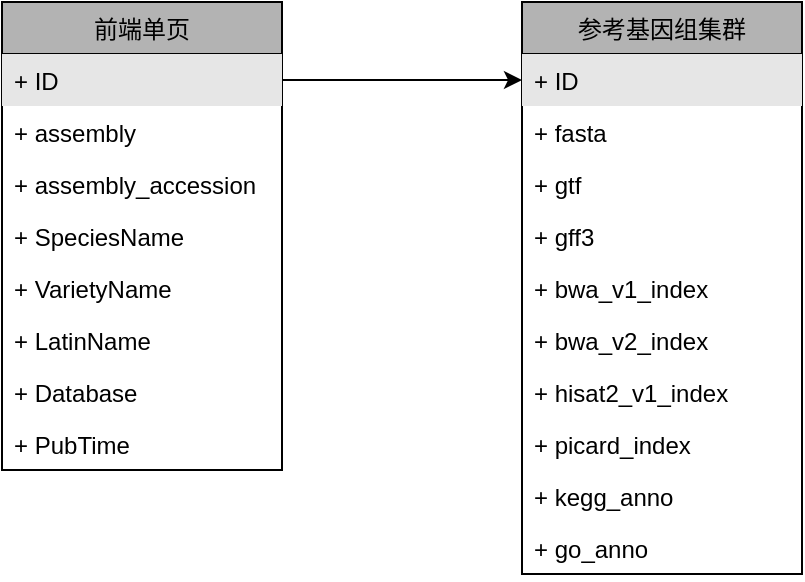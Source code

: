 <mxfile version="10.6.0" type="github"><diagram name="Page-1" id="e7e014a7-5840-1c2e-5031-d8a46d1fe8dd"><mxGraphModel dx="1394" dy="744" grid="1" gridSize="10" guides="1" tooltips="1" connect="1" arrows="1" fold="1" page="1" pageScale="1" pageWidth="1169" pageHeight="826" background="#ffffff" math="0" shadow="0"><root><mxCell id="0"/><mxCell id="1" parent="0"/><mxCell id="06fMgOSuVznjS3OfvBHH-51" value="" style="edgeStyle=orthogonalEdgeStyle;rounded=0;orthogonalLoop=1;jettySize=auto;html=1;exitX=1;exitY=0.5;exitDx=0;exitDy=0;entryX=0;entryY=0.5;entryDx=0;entryDy=0;" parent="1" source="06fMgOSuVznjS3OfvBHH-42" target="06fMgOSuVznjS3OfvBHH-47" edge="1"><mxGeometry relative="1" as="geometry"/></mxCell><mxCell id="06fMgOSuVznjS3OfvBHH-41" value="前端单页" style="swimlane;fontStyle=0;childLayout=stackLayout;horizontal=1;startSize=26;fillColor=#B3B3B3;horizontalStack=0;resizeParent=1;resizeParentMax=0;resizeLast=0;collapsible=1;marginBottom=0;" parent="1" vertex="1"><mxGeometry x="10" y="111" width="140" height="234" as="geometry"/></mxCell><mxCell id="06fMgOSuVznjS3OfvBHH-42" value="+ ID" style="text;strokeColor=none;fillColor=#E6E6E6;align=left;verticalAlign=top;spacingLeft=4;spacingRight=4;overflow=hidden;rotatable=0;points=[[0,0.5],[1,0.5]];portConstraint=eastwest;" parent="06fMgOSuVznjS3OfvBHH-41" vertex="1"><mxGeometry y="26" width="140" height="26" as="geometry"/></mxCell><mxCell id="06fMgOSuVznjS3OfvBHH-43" value="+ assembly" style="text;strokeColor=none;fillColor=none;align=left;verticalAlign=top;spacingLeft=4;spacingRight=4;overflow=hidden;rotatable=0;points=[[0,0.5],[1,0.5]];portConstraint=eastwest;" parent="06fMgOSuVznjS3OfvBHH-41" vertex="1"><mxGeometry y="52" width="140" height="26" as="geometry"/></mxCell><mxCell id="06fMgOSuVznjS3OfvBHH-45" value="+ assembly_accession" style="text;strokeColor=none;fillColor=none;align=left;verticalAlign=top;spacingLeft=4;spacingRight=4;overflow=hidden;rotatable=0;points=[[0,0.5],[1,0.5]];portConstraint=eastwest;" parent="06fMgOSuVznjS3OfvBHH-41" vertex="1"><mxGeometry y="78" width="140" height="26" as="geometry"/></mxCell><mxCell id="06fMgOSuVznjS3OfvBHH-44" value="+ SpeciesName" style="text;strokeColor=none;fillColor=none;align=left;verticalAlign=top;spacingLeft=4;spacingRight=4;overflow=hidden;rotatable=0;points=[[0,0.5],[1,0.5]];portConstraint=eastwest;" parent="06fMgOSuVznjS3OfvBHH-41" vertex="1"><mxGeometry y="104" width="140" height="26" as="geometry"/></mxCell><mxCell id="06fMgOSuVznjS3OfvBHH-54" value="+ VarietyName" style="text;strokeColor=none;fillColor=none;align=left;verticalAlign=top;spacingLeft=4;spacingRight=4;overflow=hidden;rotatable=0;points=[[0,0.5],[1,0.5]];portConstraint=eastwest;" parent="06fMgOSuVznjS3OfvBHH-41" vertex="1"><mxGeometry y="130" width="140" height="26" as="geometry"/></mxCell><mxCell id="06fMgOSuVznjS3OfvBHH-55" value="+ LatinName" style="text;strokeColor=none;fillColor=none;align=left;verticalAlign=top;spacingLeft=4;spacingRight=4;overflow=hidden;rotatable=0;points=[[0,0.5],[1,0.5]];portConstraint=eastwest;" parent="06fMgOSuVznjS3OfvBHH-41" vertex="1"><mxGeometry y="156" width="140" height="26" as="geometry"/></mxCell><mxCell id="06fMgOSuVznjS3OfvBHH-56" value="+ Database" style="text;strokeColor=none;fillColor=none;align=left;verticalAlign=top;spacingLeft=4;spacingRight=4;overflow=hidden;rotatable=0;points=[[0,0.5],[1,0.5]];portConstraint=eastwest;" parent="06fMgOSuVznjS3OfvBHH-41" vertex="1"><mxGeometry y="182" width="140" height="26" as="geometry"/></mxCell><mxCell id="06fMgOSuVznjS3OfvBHH-57" value="+ PubTime" style="text;strokeColor=none;fillColor=none;align=left;verticalAlign=top;spacingLeft=4;spacingRight=4;overflow=hidden;rotatable=0;points=[[0,0.5],[1,0.5]];portConstraint=eastwest;" parent="06fMgOSuVznjS3OfvBHH-41" vertex="1"><mxGeometry y="208" width="140" height="26" as="geometry"/></mxCell><mxCell id="06fMgOSuVznjS3OfvBHH-46" value="参考基因组集群" style="swimlane;fontStyle=0;childLayout=stackLayout;horizontal=1;startSize=26;fillColor=#B3B3B3;horizontalStack=0;resizeParent=1;resizeParentMax=0;resizeLast=0;collapsible=1;marginBottom=0;" parent="1" vertex="1"><mxGeometry x="270" y="111" width="140" height="286" as="geometry"/></mxCell><mxCell id="06fMgOSuVznjS3OfvBHH-47" value="+ ID" style="text;strokeColor=none;fillColor=#E6E6E6;align=left;verticalAlign=top;spacingLeft=4;spacingRight=4;overflow=hidden;rotatable=0;points=[[0,0.5],[1,0.5]];portConstraint=eastwest;" parent="06fMgOSuVznjS3OfvBHH-46" vertex="1"><mxGeometry y="26" width="140" height="26" as="geometry"/></mxCell><mxCell id="06fMgOSuVznjS3OfvBHH-48" value="+ fasta" style="text;strokeColor=none;fillColor=none;align=left;verticalAlign=top;spacingLeft=4;spacingRight=4;overflow=hidden;rotatable=0;points=[[0,0.5],[1,0.5]];portConstraint=eastwest;" parent="06fMgOSuVznjS3OfvBHH-46" vertex="1"><mxGeometry y="52" width="140" height="26" as="geometry"/></mxCell><mxCell id="06fMgOSuVznjS3OfvBHH-49" value="+ gtf" style="text;strokeColor=none;fillColor=none;align=left;verticalAlign=top;spacingLeft=4;spacingRight=4;overflow=hidden;rotatable=0;points=[[0,0.5],[1,0.5]];portConstraint=eastwest;" parent="06fMgOSuVznjS3OfvBHH-46" vertex="1"><mxGeometry y="78" width="140" height="26" as="geometry"/></mxCell><mxCell id="06fMgOSuVznjS3OfvBHH-50" value="+ gff3" style="text;strokeColor=none;fillColor=none;align=left;verticalAlign=top;spacingLeft=4;spacingRight=4;overflow=hidden;rotatable=0;points=[[0,0.5],[1,0.5]];portConstraint=eastwest;" parent="06fMgOSuVznjS3OfvBHH-46" vertex="1"><mxGeometry y="104" width="140" height="26" as="geometry"/></mxCell><mxCell id="uV6CGyWIzyHNBIg6_wyK-1" value="+ bwa_v1_index" style="text;strokeColor=none;fillColor=none;align=left;verticalAlign=top;spacingLeft=4;spacingRight=4;overflow=hidden;rotatable=0;points=[[0,0.5],[1,0.5]];portConstraint=eastwest;" vertex="1" parent="06fMgOSuVznjS3OfvBHH-46"><mxGeometry y="130" width="140" height="26" as="geometry"/></mxCell><mxCell id="uV6CGyWIzyHNBIg6_wyK-2" value="+ bwa_v2_index" style="text;strokeColor=none;fillColor=none;align=left;verticalAlign=top;spacingLeft=4;spacingRight=4;overflow=hidden;rotatable=0;points=[[0,0.5],[1,0.5]];portConstraint=eastwest;" vertex="1" parent="06fMgOSuVznjS3OfvBHH-46"><mxGeometry y="156" width="140" height="26" as="geometry"/></mxCell><mxCell id="uV6CGyWIzyHNBIg6_wyK-3" value="+ hisat2_v1_index" style="text;strokeColor=none;fillColor=none;align=left;verticalAlign=top;spacingLeft=4;spacingRight=4;overflow=hidden;rotatable=0;points=[[0,0.5],[1,0.5]];portConstraint=eastwest;" vertex="1" parent="06fMgOSuVznjS3OfvBHH-46"><mxGeometry y="182" width="140" height="26" as="geometry"/></mxCell><mxCell id="uV6CGyWIzyHNBIg6_wyK-4" value="+ picard_index" style="text;strokeColor=none;fillColor=none;align=left;verticalAlign=top;spacingLeft=4;spacingRight=4;overflow=hidden;rotatable=0;points=[[0,0.5],[1,0.5]];portConstraint=eastwest;" vertex="1" parent="06fMgOSuVznjS3OfvBHH-46"><mxGeometry y="208" width="140" height="26" as="geometry"/></mxCell><mxCell id="uV6CGyWIzyHNBIg6_wyK-5" value="+ kegg_anno" style="text;strokeColor=none;fillColor=none;align=left;verticalAlign=top;spacingLeft=4;spacingRight=4;overflow=hidden;rotatable=0;points=[[0,0.5],[1,0.5]];portConstraint=eastwest;" vertex="1" parent="06fMgOSuVznjS3OfvBHH-46"><mxGeometry y="234" width="140" height="26" as="geometry"/></mxCell><mxCell id="uV6CGyWIzyHNBIg6_wyK-6" value="+ go_anno" style="text;strokeColor=none;fillColor=none;align=left;verticalAlign=top;spacingLeft=4;spacingRight=4;overflow=hidden;rotatable=0;points=[[0,0.5],[1,0.5]];portConstraint=eastwest;" vertex="1" parent="06fMgOSuVznjS3OfvBHH-46"><mxGeometry y="260" width="140" height="26" as="geometry"/></mxCell></root></mxGraphModel></diagram></mxfile>